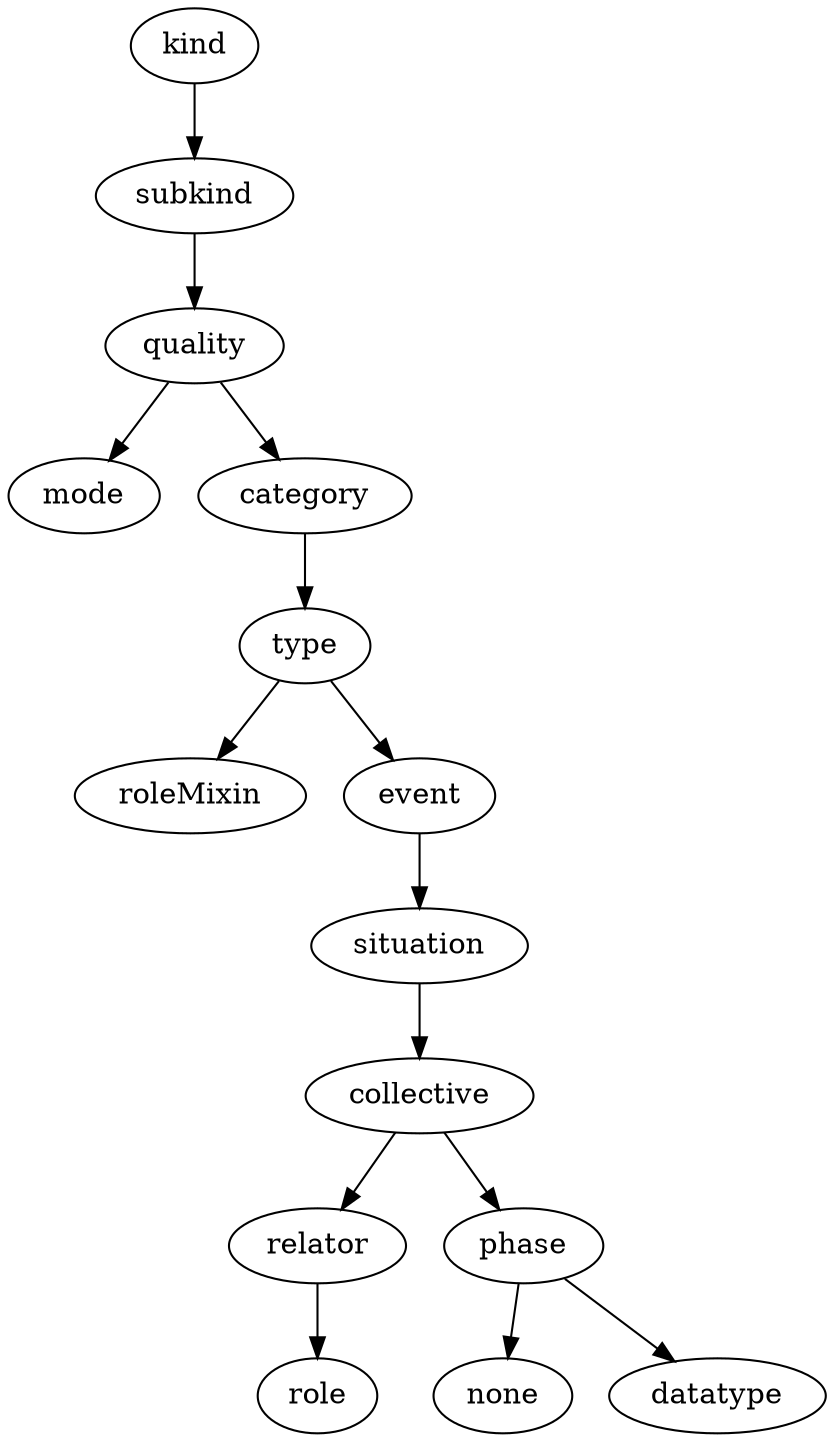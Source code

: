 strict digraph  {
kind;
subkind;
quality;
mode;
category;
type;
roleMixin;
event;
situation;
collective;
relator;
phase;
role;
none;
datatype;
kind -> subkind;
subkind -> quality;
quality -> mode;
quality -> category;
category -> type;
type -> roleMixin;
type -> event;
event -> situation;
situation -> collective;
collective -> relator;
collective -> phase;
relator -> role;
phase -> none;
phase -> datatype;
}
